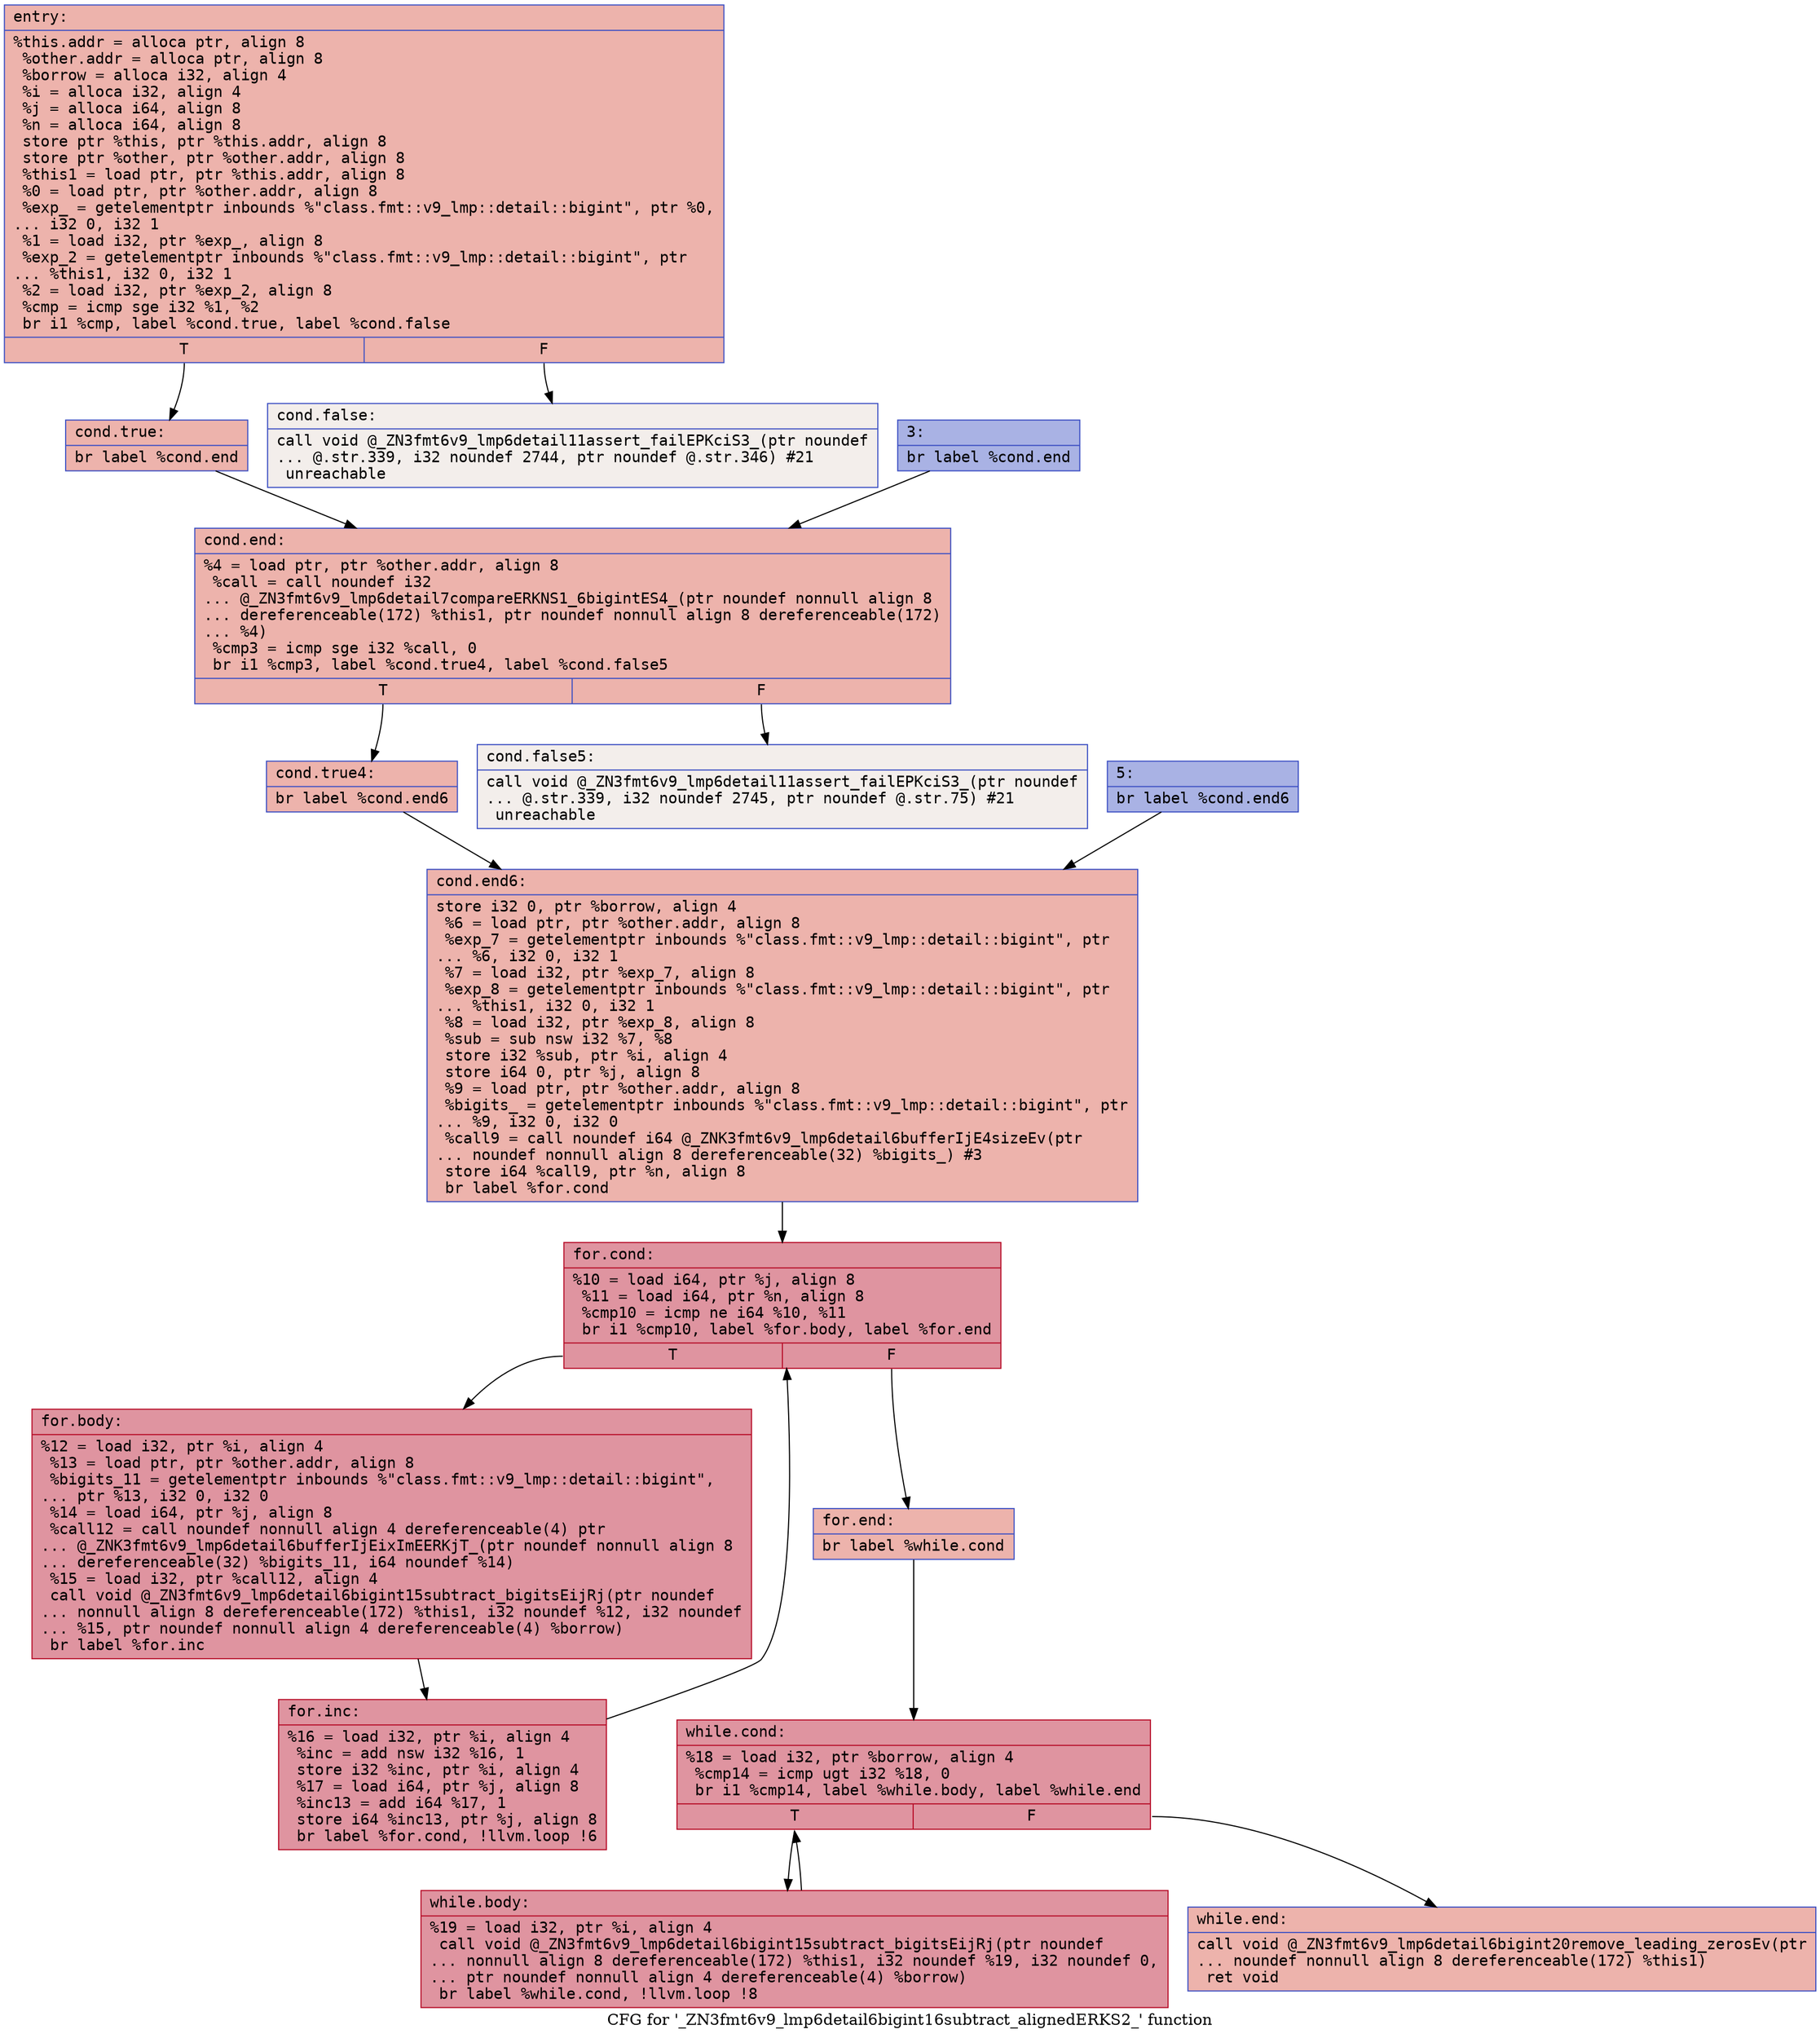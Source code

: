 digraph "CFG for '_ZN3fmt6v9_lmp6detail6bigint16subtract_alignedERKS2_' function" {
	label="CFG for '_ZN3fmt6v9_lmp6detail6bigint16subtract_alignedERKS2_' function";

	Node0x556bfec96dc0 [shape=record,color="#3d50c3ff", style=filled, fillcolor="#d6524470" fontname="Courier",label="{entry:\l|  %this.addr = alloca ptr, align 8\l  %other.addr = alloca ptr, align 8\l  %borrow = alloca i32, align 4\l  %i = alloca i32, align 4\l  %j = alloca i64, align 8\l  %n = alloca i64, align 8\l  store ptr %this, ptr %this.addr, align 8\l  store ptr %other, ptr %other.addr, align 8\l  %this1 = load ptr, ptr %this.addr, align 8\l  %0 = load ptr, ptr %other.addr, align 8\l  %exp_ = getelementptr inbounds %\"class.fmt::v9_lmp::detail::bigint\", ptr %0,\l... i32 0, i32 1\l  %1 = load i32, ptr %exp_, align 8\l  %exp_2 = getelementptr inbounds %\"class.fmt::v9_lmp::detail::bigint\", ptr\l... %this1, i32 0, i32 1\l  %2 = load i32, ptr %exp_2, align 8\l  %cmp = icmp sge i32 %1, %2\l  br i1 %cmp, label %cond.true, label %cond.false\l|{<s0>T|<s1>F}}"];
	Node0x556bfec96dc0:s0 -> Node0x556bfec97890[tooltip="entry -> cond.true\nProbability 100.00%" ];
	Node0x556bfec96dc0:s1 -> Node0x556bfec97910[tooltip="entry -> cond.false\nProbability 0.00%" ];
	Node0x556bfec97890 [shape=record,color="#3d50c3ff", style=filled, fillcolor="#d6524470" fontname="Courier",label="{cond.true:\l|  br label %cond.end\l}"];
	Node0x556bfec97890 -> Node0x556bfec97a40[tooltip="cond.true -> cond.end\nProbability 100.00%" ];
	Node0x556bfec97910 [shape=record,color="#3d50c3ff", style=filled, fillcolor="#e5d8d170" fontname="Courier",label="{cond.false:\l|  call void @_ZN3fmt6v9_lmp6detail11assert_failEPKciS3_(ptr noundef\l... @.str.339, i32 noundef 2744, ptr noundef @.str.346) #21\l  unreachable\l}"];
	Node0x556bfec97c90 [shape=record,color="#3d50c3ff", style=filled, fillcolor="#3d50c370" fontname="Courier",label="{3:\l|  br label %cond.end\l}"];
	Node0x556bfec97c90 -> Node0x556bfec97a40[tooltip="3 -> cond.end\nProbability 100.00%" ];
	Node0x556bfec97a40 [shape=record,color="#3d50c3ff", style=filled, fillcolor="#d6524470" fontname="Courier",label="{cond.end:\l|  %4 = load ptr, ptr %other.addr, align 8\l  %call = call noundef i32\l... @_ZN3fmt6v9_lmp6detail7compareERKNS1_6bigintES4_(ptr noundef nonnull align 8\l... dereferenceable(172) %this1, ptr noundef nonnull align 8 dereferenceable(172)\l... %4)\l  %cmp3 = icmp sge i32 %call, 0\l  br i1 %cmp3, label %cond.true4, label %cond.false5\l|{<s0>T|<s1>F}}"];
	Node0x556bfec97a40:s0 -> Node0x556bfec97f70[tooltip="cond.end -> cond.true4\nProbability 100.00%" ];
	Node0x556bfec97a40:s1 -> Node0x556bfec97fc0[tooltip="cond.end -> cond.false5\nProbability 0.00%" ];
	Node0x556bfec97f70 [shape=record,color="#3d50c3ff", style=filled, fillcolor="#d6524470" fontname="Courier",label="{cond.true4:\l|  br label %cond.end6\l}"];
	Node0x556bfec97f70 -> Node0x556bfec980f0[tooltip="cond.true4 -> cond.end6\nProbability 100.00%" ];
	Node0x556bfec97fc0 [shape=record,color="#3d50c3ff", style=filled, fillcolor="#e5d8d170" fontname="Courier",label="{cond.false5:\l|  call void @_ZN3fmt6v9_lmp6detail11assert_failEPKciS3_(ptr noundef\l... @.str.339, i32 noundef 2745, ptr noundef @.str.75) #21\l  unreachable\l}"];
	Node0x556bfec98340 [shape=record,color="#3d50c3ff", style=filled, fillcolor="#3d50c370" fontname="Courier",label="{5:\l|  br label %cond.end6\l}"];
	Node0x556bfec98340 -> Node0x556bfec980f0[tooltip="5 -> cond.end6\nProbability 100.00%" ];
	Node0x556bfec980f0 [shape=record,color="#3d50c3ff", style=filled, fillcolor="#d6524470" fontname="Courier",label="{cond.end6:\l|  store i32 0, ptr %borrow, align 4\l  %6 = load ptr, ptr %other.addr, align 8\l  %exp_7 = getelementptr inbounds %\"class.fmt::v9_lmp::detail::bigint\", ptr\l... %6, i32 0, i32 1\l  %7 = load i32, ptr %exp_7, align 8\l  %exp_8 = getelementptr inbounds %\"class.fmt::v9_lmp::detail::bigint\", ptr\l... %this1, i32 0, i32 1\l  %8 = load i32, ptr %exp_8, align 8\l  %sub = sub nsw i32 %7, %8\l  store i32 %sub, ptr %i, align 4\l  store i64 0, ptr %j, align 8\l  %9 = load ptr, ptr %other.addr, align 8\l  %bigits_ = getelementptr inbounds %\"class.fmt::v9_lmp::detail::bigint\", ptr\l... %9, i32 0, i32 0\l  %call9 = call noundef i64 @_ZNK3fmt6v9_lmp6detail6bufferIjE4sizeEv(ptr\l... noundef nonnull align 8 dereferenceable(32) %bigits_) #3\l  store i64 %call9, ptr %n, align 8\l  br label %for.cond\l}"];
	Node0x556bfec980f0 -> Node0x556bfec97820[tooltip="cond.end6 -> for.cond\nProbability 100.00%" ];
	Node0x556bfec97820 [shape=record,color="#b70d28ff", style=filled, fillcolor="#b70d2870" fontname="Courier",label="{for.cond:\l|  %10 = load i64, ptr %j, align 8\l  %11 = load i64, ptr %n, align 8\l  %cmp10 = icmp ne i64 %10, %11\l  br i1 %cmp10, label %for.body, label %for.end\l|{<s0>T|<s1>F}}"];
	Node0x556bfec97820:s0 -> Node0x556bfec990b0[tooltip="for.cond -> for.body\nProbability 96.88%" ];
	Node0x556bfec97820:s1 -> Node0x556bfec99130[tooltip="for.cond -> for.end\nProbability 3.12%" ];
	Node0x556bfec990b0 [shape=record,color="#b70d28ff", style=filled, fillcolor="#b70d2870" fontname="Courier",label="{for.body:\l|  %12 = load i32, ptr %i, align 4\l  %13 = load ptr, ptr %other.addr, align 8\l  %bigits_11 = getelementptr inbounds %\"class.fmt::v9_lmp::detail::bigint\",\l... ptr %13, i32 0, i32 0\l  %14 = load i64, ptr %j, align 8\l  %call12 = call noundef nonnull align 4 dereferenceable(4) ptr\l... @_ZNK3fmt6v9_lmp6detail6bufferIjEixImEERKjT_(ptr noundef nonnull align 8\l... dereferenceable(32) %bigits_11, i64 noundef %14)\l  %15 = load i32, ptr %call12, align 4\l  call void @_ZN3fmt6v9_lmp6detail6bigint15subtract_bigitsEijRj(ptr noundef\l... nonnull align 8 dereferenceable(172) %this1, i32 noundef %12, i32 noundef\l... %15, ptr noundef nonnull align 4 dereferenceable(4) %borrow)\l  br label %for.inc\l}"];
	Node0x556bfec990b0 -> Node0x556bfec998b0[tooltip="for.body -> for.inc\nProbability 100.00%" ];
	Node0x556bfec998b0 [shape=record,color="#b70d28ff", style=filled, fillcolor="#b70d2870" fontname="Courier",label="{for.inc:\l|  %16 = load i32, ptr %i, align 4\l  %inc = add nsw i32 %16, 1\l  store i32 %inc, ptr %i, align 4\l  %17 = load i64, ptr %j, align 8\l  %inc13 = add i64 %17, 1\l  store i64 %inc13, ptr %j, align 8\l  br label %for.cond, !llvm.loop !6\l}"];
	Node0x556bfec998b0 -> Node0x556bfec97820[tooltip="for.inc -> for.cond\nProbability 100.00%" ];
	Node0x556bfec99130 [shape=record,color="#3d50c3ff", style=filled, fillcolor="#d6524470" fontname="Courier",label="{for.end:\l|  br label %while.cond\l}"];
	Node0x556bfec99130 -> Node0x556bfec99e90[tooltip="for.end -> while.cond\nProbability 100.00%" ];
	Node0x556bfec99e90 [shape=record,color="#b70d28ff", style=filled, fillcolor="#b70d2870" fontname="Courier",label="{while.cond:\l|  %18 = load i32, ptr %borrow, align 4\l  %cmp14 = icmp ugt i32 %18, 0\l  br i1 %cmp14, label %while.body, label %while.end\l|{<s0>T|<s1>F}}"];
	Node0x556bfec99e90:s0 -> Node0x556bfec9a080[tooltip="while.cond -> while.body\nProbability 96.88%" ];
	Node0x556bfec99e90:s1 -> Node0x556bfec9a100[tooltip="while.cond -> while.end\nProbability 3.12%" ];
	Node0x556bfec9a080 [shape=record,color="#b70d28ff", style=filled, fillcolor="#b70d2870" fontname="Courier",label="{while.body:\l|  %19 = load i32, ptr %i, align 4\l  call void @_ZN3fmt6v9_lmp6detail6bigint15subtract_bigitsEijRj(ptr noundef\l... nonnull align 8 dereferenceable(172) %this1, i32 noundef %19, i32 noundef 0,\l... ptr noundef nonnull align 4 dereferenceable(4) %borrow)\l  br label %while.cond, !llvm.loop !8\l}"];
	Node0x556bfec9a080 -> Node0x556bfec99e90[tooltip="while.body -> while.cond\nProbability 100.00%" ];
	Node0x556bfec9a100 [shape=record,color="#3d50c3ff", style=filled, fillcolor="#d6524470" fontname="Courier",label="{while.end:\l|  call void @_ZN3fmt6v9_lmp6detail6bigint20remove_leading_zerosEv(ptr\l... noundef nonnull align 8 dereferenceable(172) %this1)\l  ret void\l}"];
}
